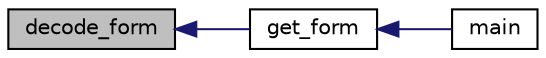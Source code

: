 digraph "decode_form"
{
  edge [fontname="Helvetica",fontsize="10",labelfontname="Helvetica",labelfontsize="10"];
  node [fontname="Helvetica",fontsize="10",shape=record];
  rankdir="LR";
  Node1 [label="decode_form",height=0.2,width=0.4,color="black", fillcolor="grey75", style="filled", fontcolor="black"];
  Node1 -> Node2 [dir="back",color="midnightblue",fontsize="10",style="solid"];
  Node2 [label="get_form",height=0.2,width=0.4,color="black", fillcolor="white", style="filled",URL="$ledctrl_8c.html#a738d4987e95138037b3d9a29a9d45684"];
  Node2 -> Node3 [dir="back",color="midnightblue",fontsize="10",style="solid"];
  Node3 [label="main",height=0.2,width=0.4,color="black", fillcolor="white", style="filled",URL="$ledctrl_8c.html#a0ddf1224851353fc92bfbff6f499fa97"];
}
